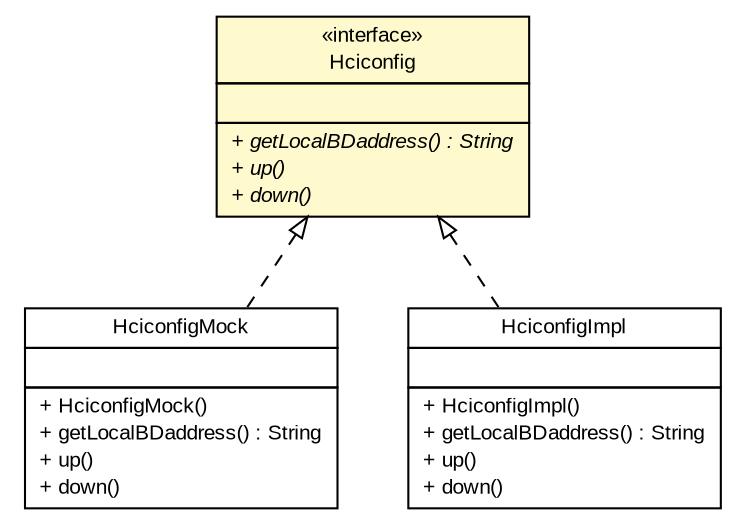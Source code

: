 #!/usr/local/bin/dot
#
# Class diagram 
# Generated by UMLGraph version R5_6 (http://www.umlgraph.org/)
#

digraph G {
	edge [fontname="arial",fontsize=10,labelfontname="arial",labelfontsize=10];
	node [fontname="arial",fontsize=10,shape=plaintext];
	nodesep=0.25;
	ranksep=0.5;
	// de.fhg.fit.biomos.sensorplatform.tools.HciconfigMock
	c3286 [label=<<table title="de.fhg.fit.biomos.sensorplatform.tools.HciconfigMock" border="0" cellborder="1" cellspacing="0" cellpadding="2" port="p" href="./HciconfigMock.html">
		<tr><td><table border="0" cellspacing="0" cellpadding="1">
<tr><td align="center" balign="center"> HciconfigMock </td></tr>
		</table></td></tr>
		<tr><td><table border="0" cellspacing="0" cellpadding="1">
<tr><td align="left" balign="left">  </td></tr>
		</table></td></tr>
		<tr><td><table border="0" cellspacing="0" cellpadding="1">
<tr><td align="left" balign="left"> + HciconfigMock() </td></tr>
<tr><td align="left" balign="left"> + getLocalBDaddress() : String </td></tr>
<tr><td align="left" balign="left"> + up() </td></tr>
<tr><td align="left" balign="left"> + down() </td></tr>
		</table></td></tr>
		</table>>, URL="./HciconfigMock.html", fontname="arial", fontcolor="black", fontsize=10.0];
	// de.fhg.fit.biomos.sensorplatform.tools.HciconfigImpl
	c3287 [label=<<table title="de.fhg.fit.biomos.sensorplatform.tools.HciconfigImpl" border="0" cellborder="1" cellspacing="0" cellpadding="2" port="p" href="./HciconfigImpl.html">
		<tr><td><table border="0" cellspacing="0" cellpadding="1">
<tr><td align="center" balign="center"> HciconfigImpl </td></tr>
		</table></td></tr>
		<tr><td><table border="0" cellspacing="0" cellpadding="1">
<tr><td align="left" balign="left">  </td></tr>
		</table></td></tr>
		<tr><td><table border="0" cellspacing="0" cellpadding="1">
<tr><td align="left" balign="left"> + HciconfigImpl() </td></tr>
<tr><td align="left" balign="left"> + getLocalBDaddress() : String </td></tr>
<tr><td align="left" balign="left"> + up() </td></tr>
<tr><td align="left" balign="left"> + down() </td></tr>
		</table></td></tr>
		</table>>, URL="./HciconfigImpl.html", fontname="arial", fontcolor="black", fontsize=10.0];
	// de.fhg.fit.biomos.sensorplatform.tools.Hciconfig
	c3288 [label=<<table title="de.fhg.fit.biomos.sensorplatform.tools.Hciconfig" border="0" cellborder="1" cellspacing="0" cellpadding="2" port="p" bgcolor="lemonChiffon" href="./Hciconfig.html">
		<tr><td><table border="0" cellspacing="0" cellpadding="1">
<tr><td align="center" balign="center"> &#171;interface&#187; </td></tr>
<tr><td align="center" balign="center"> Hciconfig </td></tr>
		</table></td></tr>
		<tr><td><table border="0" cellspacing="0" cellpadding="1">
<tr><td align="left" balign="left">  </td></tr>
		</table></td></tr>
		<tr><td><table border="0" cellspacing="0" cellpadding="1">
<tr><td align="left" balign="left"><font face="arial italic" point-size="10.0"> + getLocalBDaddress() : String </font></td></tr>
<tr><td align="left" balign="left"><font face="arial italic" point-size="10.0"> + up() </font></td></tr>
<tr><td align="left" balign="left"><font face="arial italic" point-size="10.0"> + down() </font></td></tr>
		</table></td></tr>
		</table>>, URL="./Hciconfig.html", fontname="arial", fontcolor="black", fontsize=10.0];
	//de.fhg.fit.biomos.sensorplatform.tools.HciconfigMock implements de.fhg.fit.biomos.sensorplatform.tools.Hciconfig
	c3288:p -> c3286:p [dir=back,arrowtail=empty,style=dashed];
	//de.fhg.fit.biomos.sensorplatform.tools.HciconfigImpl implements de.fhg.fit.biomos.sensorplatform.tools.Hciconfig
	c3288:p -> c3287:p [dir=back,arrowtail=empty,style=dashed];
}

